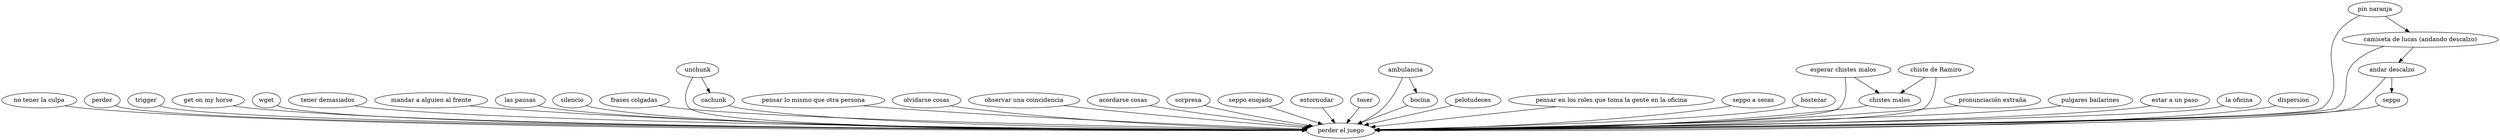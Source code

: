digraph {
	"perder el juego";
	"no tener la culpa";
	"perder";
	"trigger";
	"get on my horse";
	"wget";
	"tener demasiados";
	"mandar a alguien al frente";
	"las pausas";
	"silencio";
	"frases colgadas";
	"cachunk";
	"pensar lo mismo que otra persona";
	"olvidarse cosas";
	"observar una coincidencia";
	"acordarse cosas";
	"sorpresa";
	"seppo enojado";
	"estornudar";
	"toser";
	"bocina";
	"pelotudeces";
	"pensar en los roles que toma la gente en la oficina";
	"seppo a secas";
	"bostezar";
	"chistes malos";
	pe [label="pronunciación extraña"];
	"pulgares bailarines";
	"estar a un paso";
	"la oficina";
	"dispersion";
	"ambulancia";
	"esperar chistes malos";
	"chiste de Ramiro";
	"unchunk";
	"andar descalzo";
	"pin naranja"; 
	"camiseta de lucas (andando descalzo)";


#
	"no tener la culpa"                                   -> "perder el juego";
	"perder"                                              -> "perder el juego";
	"trigger"                                             -> "perder el juego";
	"get on my horse"                                     -> "perder el juego";
	"wget"                                                -> "perder el juego";
	"tener demasiados"                                    -> "perder el juego";
	"mandar a alguien al frente"                          -> "perder el juego";
	"las pausas"                                          -> "perder el juego";
	"silencio"                                            -> "perder el juego";
	"frases colgadas"                                     -> "perder el juego";
	"cachunk"                                             -> "perder el juego";
	"pensar lo mismo que otra persona"                    -> "perder el juego";
	"olvidarse cosas"                                     -> "perder el juego";
	"observar una coincidencia"                           -> "perder el juego";
	"acordarse cosas"                                     -> "perder el juego";
	"sorpresa"                                            -> "perder el juego";
	"seppo enojado"                                       -> "perder el juego";
	"estornudar"                                          -> "perder el juego";
	"toser"                                               -> "perder el juego";
	"bocina"                                              -> "perder el juego";
	"pelotudeces"                                         -> "perder el juego";
	"pensar en los roles que toma la gente en la oficina" -> "perder el juego";
	"seppo a secas"                                       -> "perder el juego";
	"bostezar"                                            -> "perder el juego";
	"chistes malos"                                       -> "perder el juego";
	pe                                                    -> "perder el juego";
	"pulgares bailarines"                                 -> "perder el juego";
	"estar a un paso"                                     -> "perder el juego";
	"la oficina"                                          -> "perder el juego";
	"dispersion"                                          -> "perder el juego";
	"ambulancia"                                          -> "perder el juego";
	"esperar chistes malos"                               -> "perder el juego";
	"chiste de Ramiro"                                    -> "perder el juego";
	"unchunk"                                             -> "perder el juego";
	"andar descalzo"                                      -> "perder el juego";
	"seppo"                                               -> "perder el juego";
	"pin naranja"                                         -> "perder el juego";
	"camiseta de lucas (andando descalzo)"                -> "perder el juego";

#
	"ambulancia" -> "bocina";
	"esperar chistes malos" -> "chistes malos";
	"chiste de Ramiro" -> "chistes malos";
	"unchunk" -> "cachunk";
	"andar descalzo" -> "seppo";
	"pin naranja" -> "camiseta de lucas (andando descalzo)" -> "andar descalzo";
}
